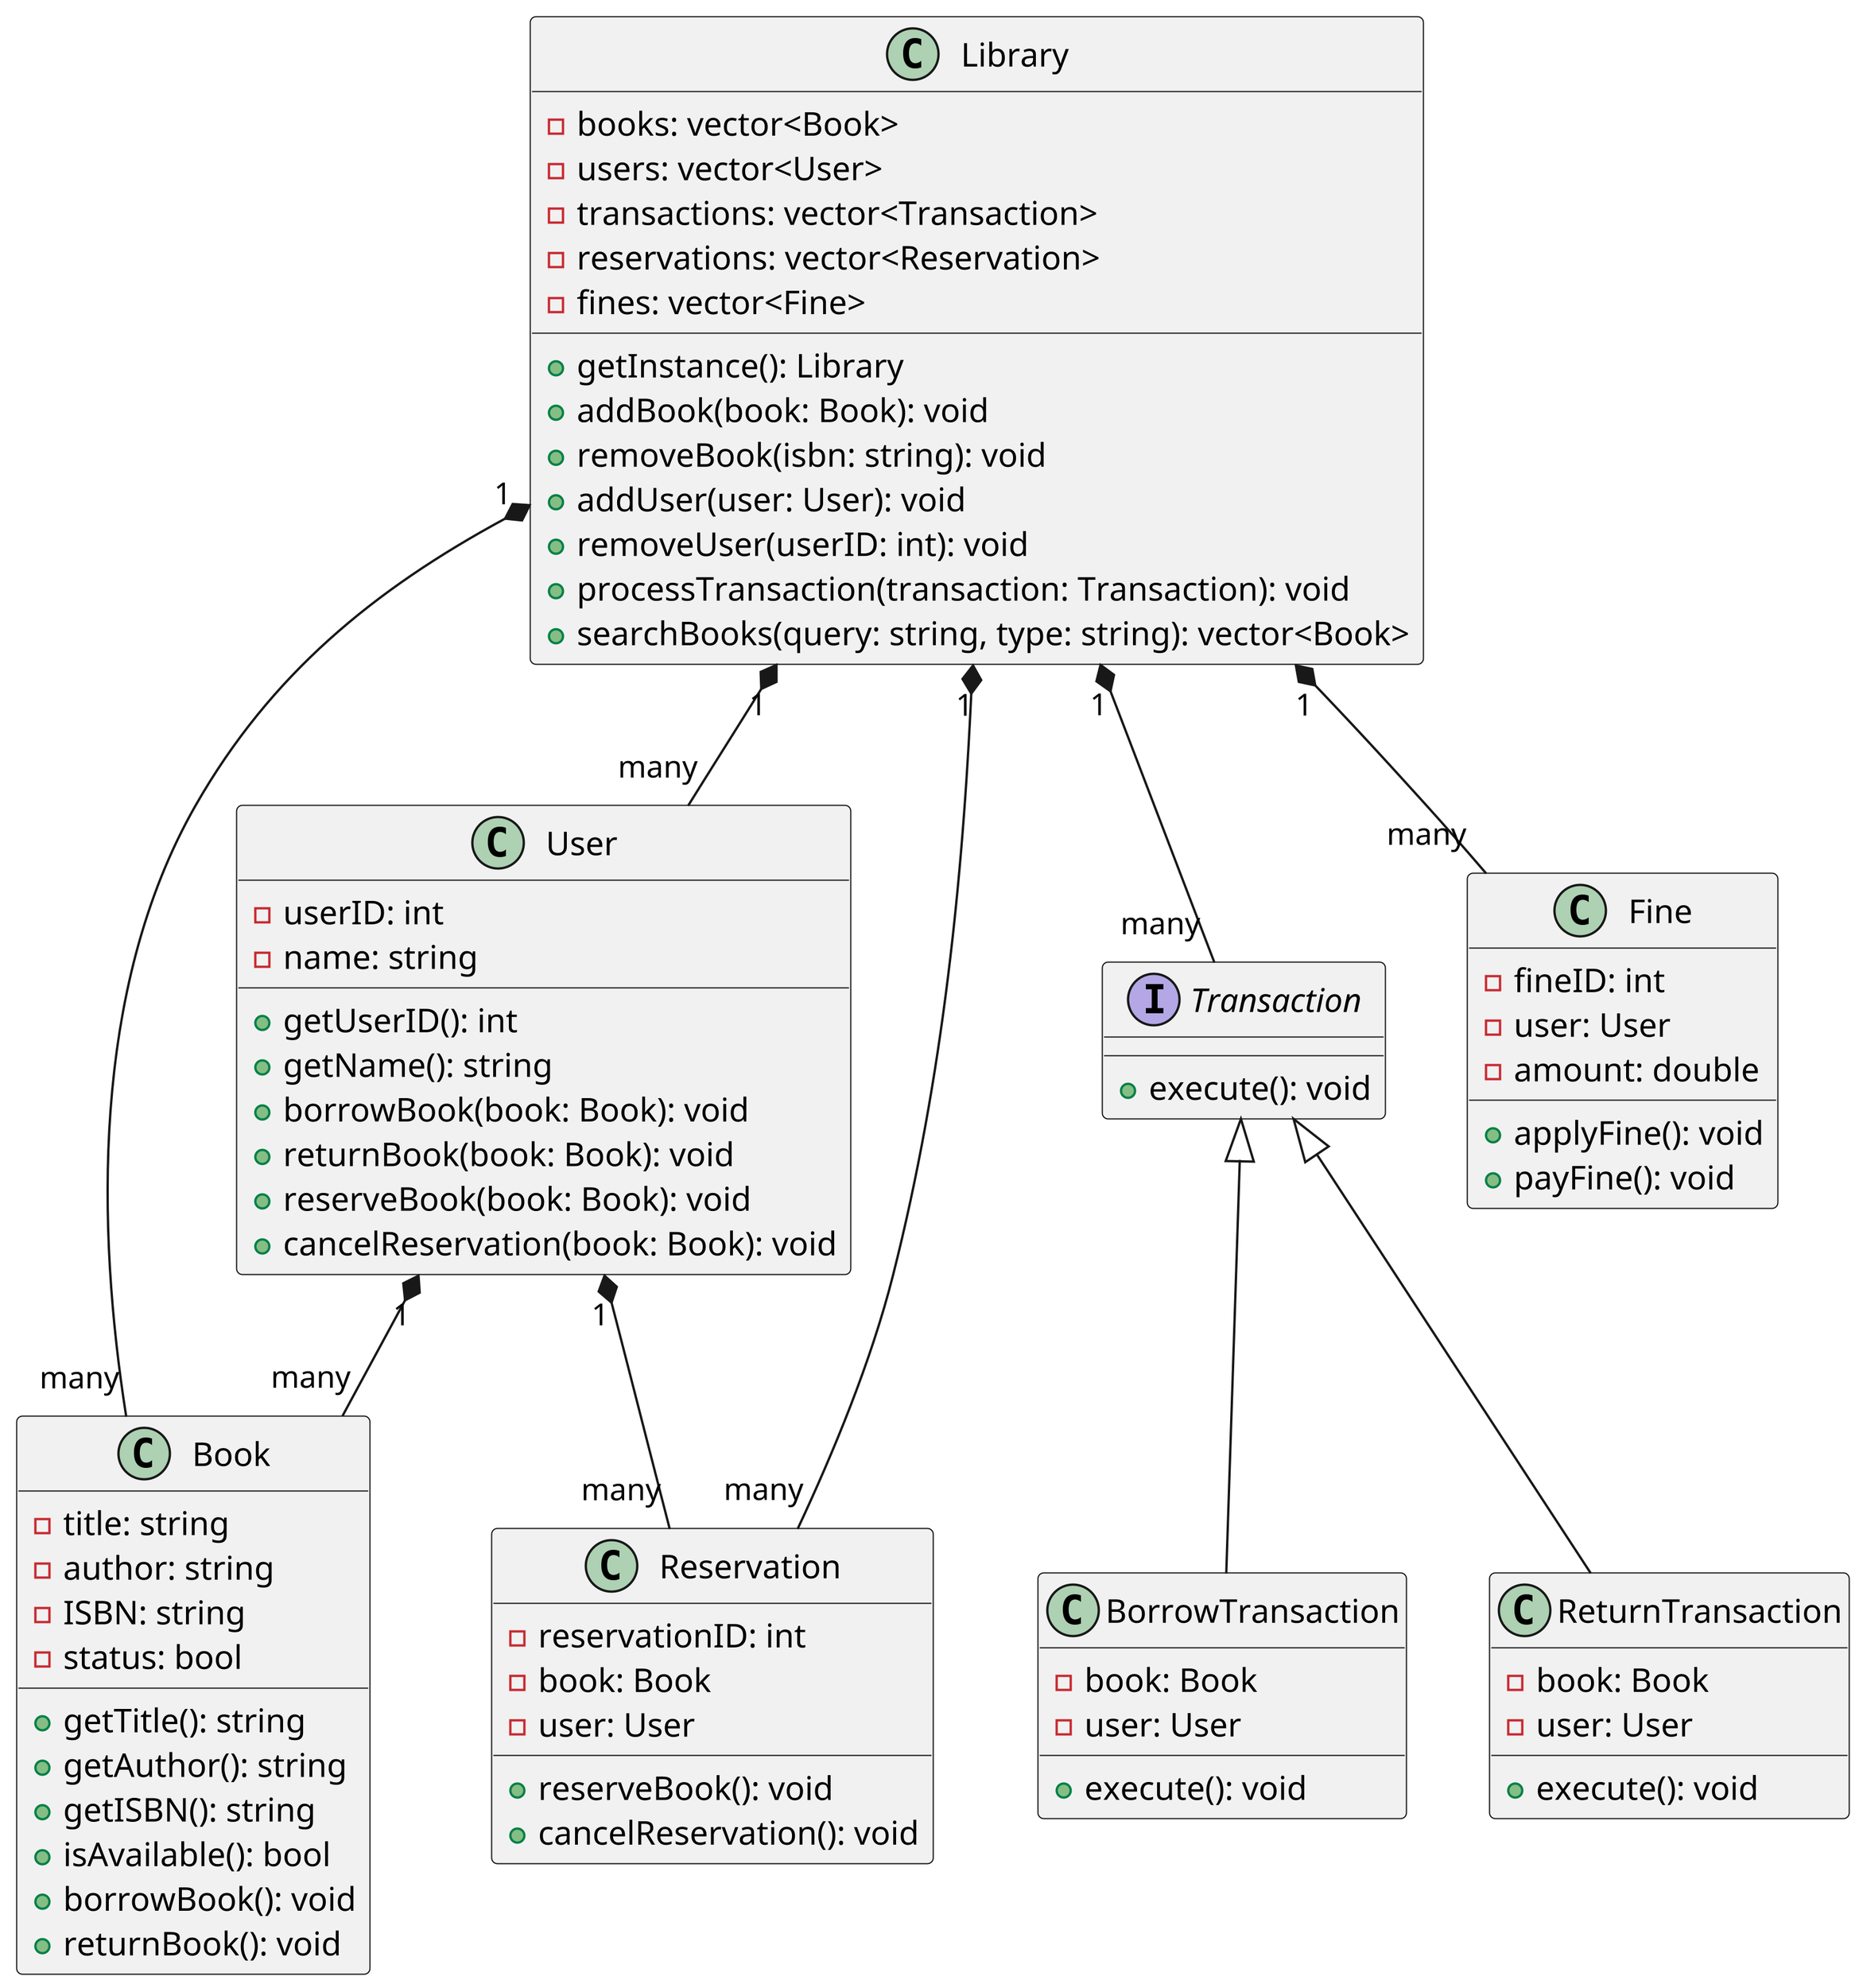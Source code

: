@startuml
!define RECTANGLE class
!define INTERFACE interface

scale 900

RECTANGLE Library {
  - books: vector<Book>
  - users: vector<User>
  - transactions: vector<Transaction>
  - reservations: vector<Reservation>
  - fines: vector<Fine>
  + getInstance(): Library
  + addBook(book: Book): void
  + removeBook(isbn: string): void
  + addUser(user: User): void
  + removeUser(userID: int): void
  + processTransaction(transaction: Transaction): void
  + searchBooks(query: string, type: string): vector<Book>
}

RECTANGLE Book {
  - title: string
  - author: string
  - ISBN: string
  - status: bool
  + getTitle(): string
  + getAuthor(): string
  + getISBN(): string
  + isAvailable(): bool
  + borrowBook(): void
  + returnBook(): void
}

RECTANGLE User {
  - userID: int
  - name: string
  + getUserID(): int
  + getName(): string
  + borrowBook(book: Book): void
  + returnBook(book: Book): void
  + reserveBook(book: Book): void
  + cancelReservation(book: Book): void
}

INTERFACE Transaction {
  + execute(): void
}

RECTANGLE BorrowTransaction {
  - book: Book
  - user: User
  + execute(): void
}

RECTANGLE ReturnTransaction {
  - book: Book
  - user: User
  + execute(): void
}

RECTANGLE Reservation {
  - reservationID: int
  - book: Book
  - user: User
  + reserveBook(): void
  + cancelReservation(): void
}

RECTANGLE Fine {
  - fineID: int
  - user: User
  - amount: double
  + applyFine(): void
  + payFine(): void
}

Library "1" *-- "many" Book
Library "1" *-- "many" User
Library "1" *-- "many" Transaction
Library "1" *-- "many" Reservation
Library "1" *-- "many" Fine

User "1" *-- "many" Book
User "1" *-- "many" Reservation

Transaction <|-- BorrowTransaction
Transaction <|-- ReturnTransaction

@enduml
